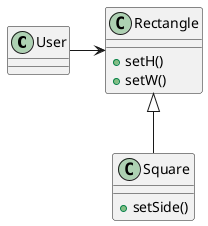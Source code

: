 @startuml

'skinparam linetype ortho

class User {}

class Rectangle {
  + setH()
  + setW()
}

class Square extends Rectangle {
  + setSide()
}

User -> Rectangle

@enduml

